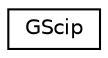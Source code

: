 digraph "Graphical Class Hierarchy"
{
 // LATEX_PDF_SIZE
  edge [fontname="Helvetica",fontsize="10",labelfontname="Helvetica",labelfontsize="10"];
  node [fontname="Helvetica",fontsize="10",shape=record];
  rankdir="LR";
  Node0 [label="GScip",height=0.2,width=0.4,color="black", fillcolor="white", style="filled",URL="$classoperations__research_1_1_g_scip.html",tooltip=" "];
}
